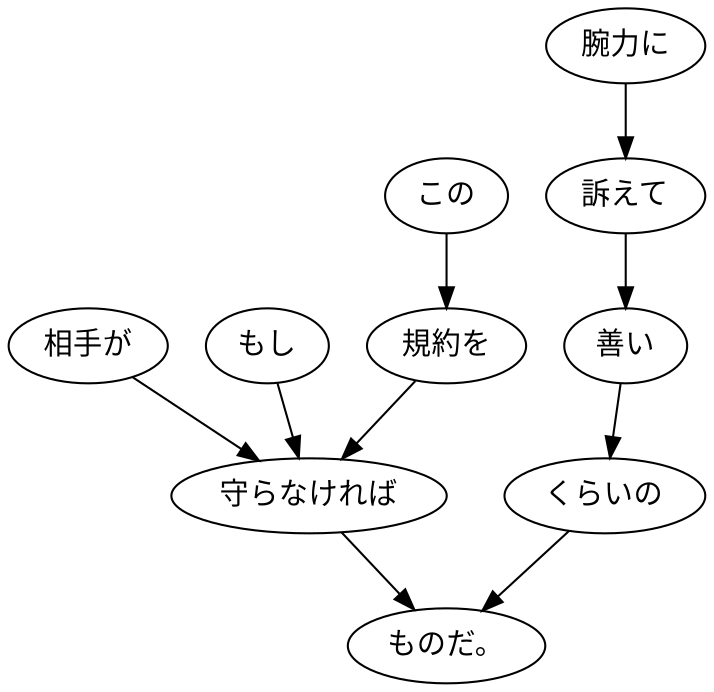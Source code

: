 digraph graph112 {
	node0 [label="もし"];
	node1 [label="相手が"];
	node2 [label="この"];
	node3 [label="規約を"];
	node4 [label="守らなければ"];
	node5 [label="腕力に"];
	node6 [label="訴えて"];
	node7 [label="善い"];
	node8 [label="くらいの"];
	node9 [label="ものだ。"];
	node0 -> node4;
	node1 -> node4;
	node2 -> node3;
	node3 -> node4;
	node4 -> node9;
	node5 -> node6;
	node6 -> node7;
	node7 -> node8;
	node8 -> node9;
}
